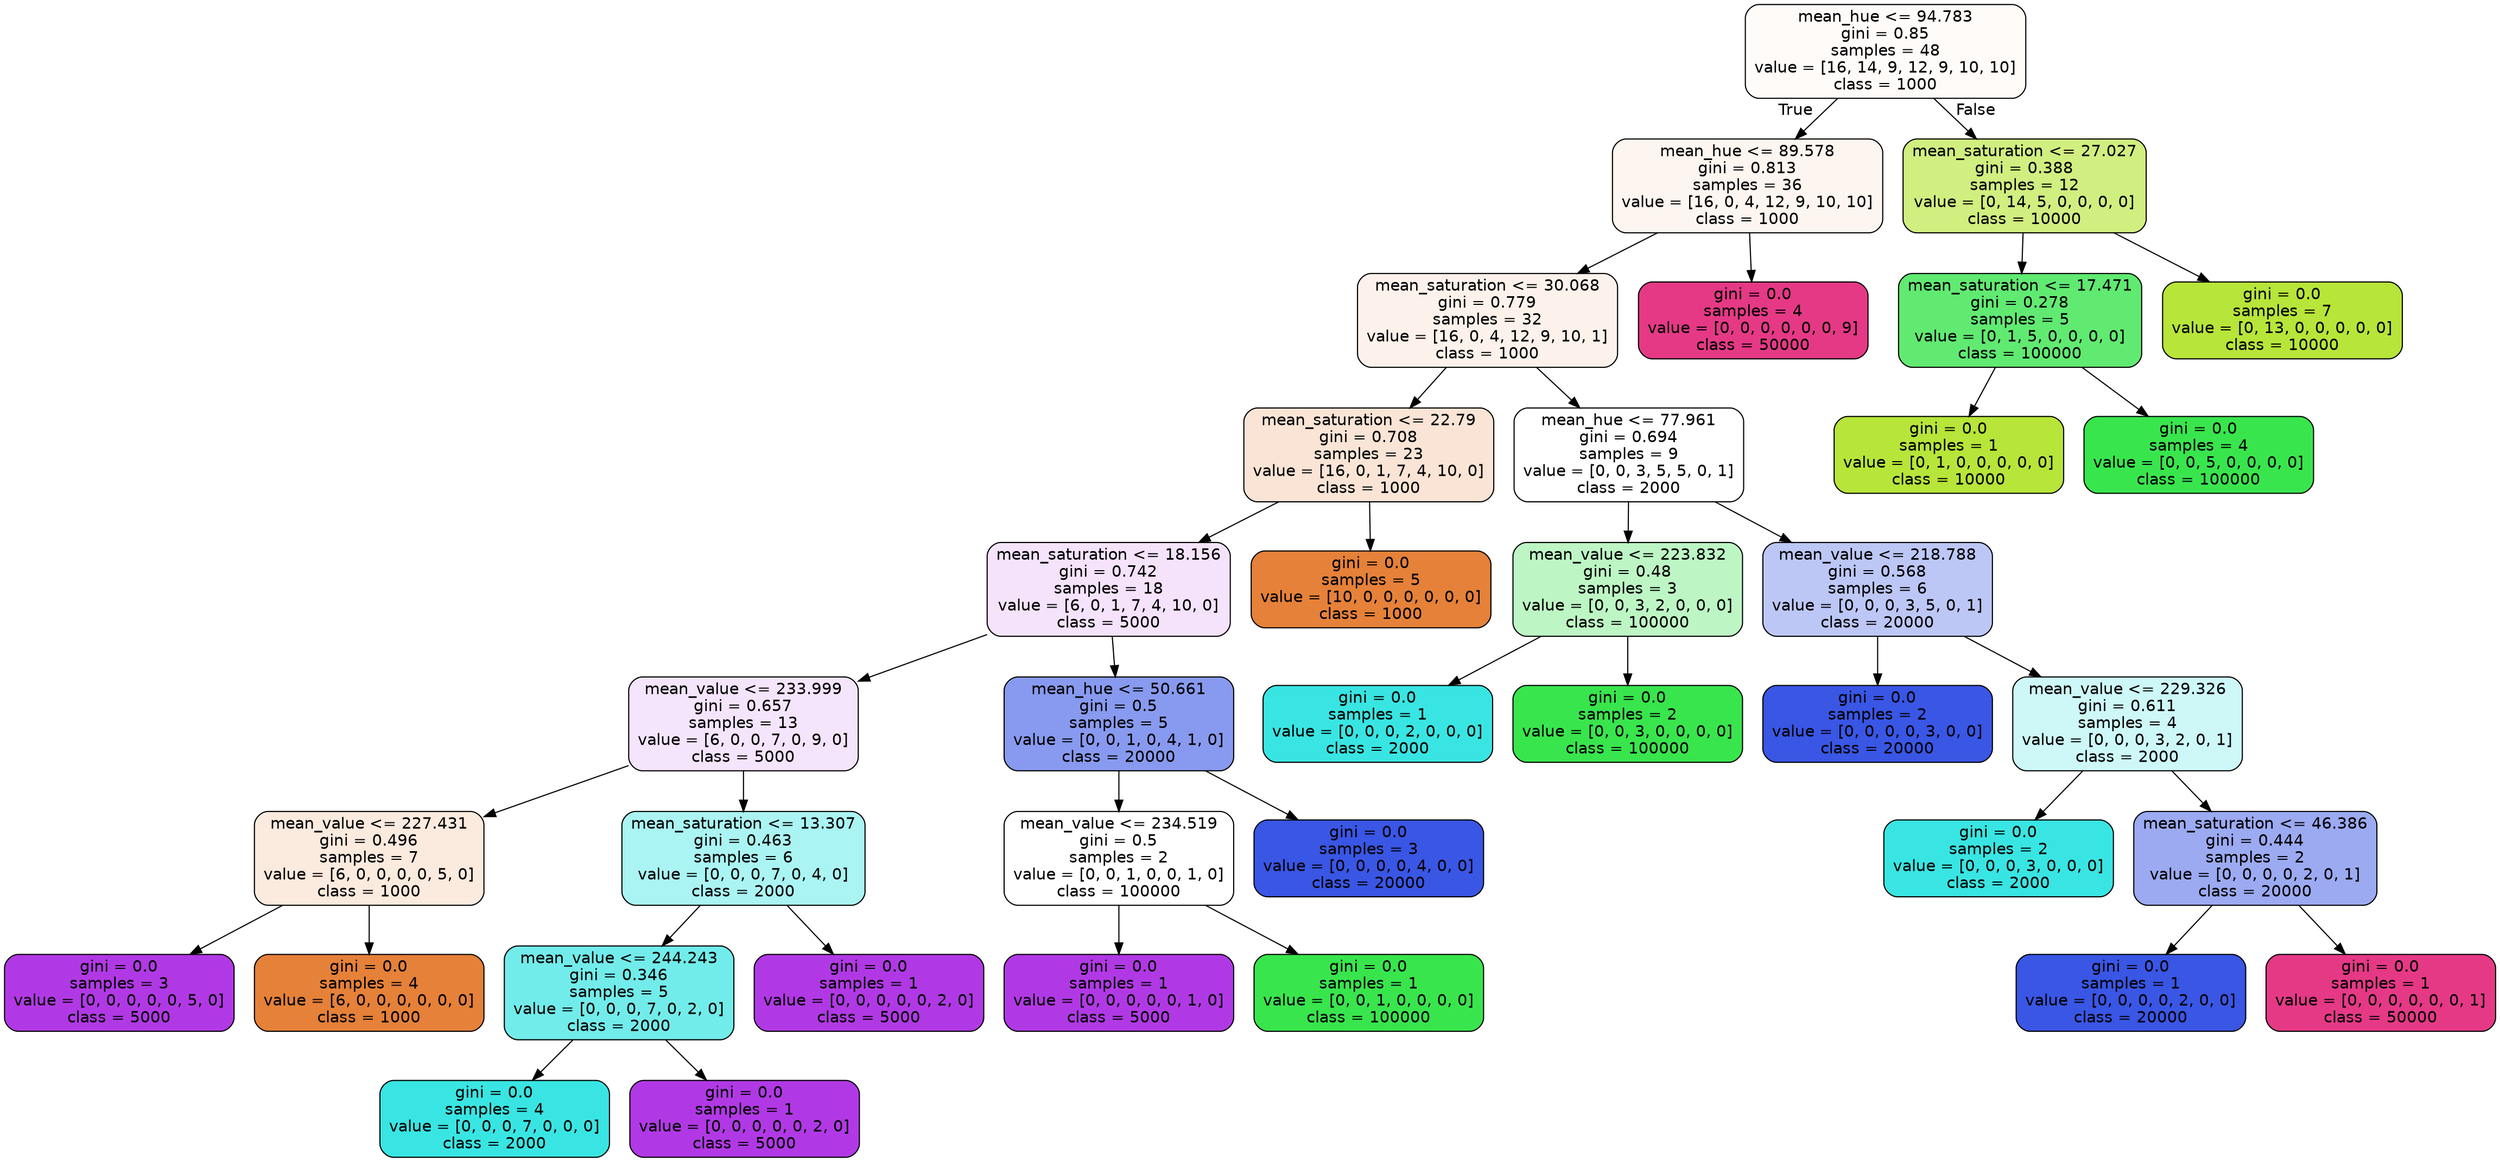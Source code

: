 digraph Tree {
node [shape=box, style="filled, rounded", color="black", fontname="helvetica"] ;
edge [fontname="helvetica"] ;
0 [label="mean_hue <= 94.783\ngini = 0.85\nsamples = 48\nvalue = [16, 14, 9, 12, 9, 10, 10]\nclass = 1000", fillcolor="#fefbf9"] ;
1 [label="mean_hue <= 89.578\ngini = 0.813\nsamples = 36\nvalue = [16, 0, 4, 12, 9, 10, 10]\nclass = 1000", fillcolor="#fdf5ef"] ;
0 -> 1 [labeldistance=2.5, labelangle=45, headlabel="True"] ;
2 [label="mean_saturation <= 30.068\ngini = 0.779\nsamples = 32\nvalue = [16, 0, 4, 12, 9, 10, 1]\nclass = 1000", fillcolor="#fcf2eb"] ;
1 -> 2 ;
3 [label="mean_saturation <= 22.79\ngini = 0.708\nsamples = 23\nvalue = [16, 0, 1, 7, 4, 10, 0]\nclass = 1000", fillcolor="#f9e4d5"] ;
2 -> 3 ;
4 [label="mean_saturation <= 18.156\ngini = 0.742\nsamples = 18\nvalue = [6, 0, 1, 7, 4, 10, 0]\nclass = 5000", fillcolor="#f4e3fb"] ;
3 -> 4 ;
5 [label="mean_value <= 233.999\ngini = 0.657\nsamples = 13\nvalue = [6, 0, 0, 7, 0, 9, 0]\nclass = 5000", fillcolor="#f5e5fc"] ;
4 -> 5 ;
6 [label="mean_value <= 227.431\ngini = 0.496\nsamples = 7\nvalue = [6, 0, 0, 0, 0, 5, 0]\nclass = 1000", fillcolor="#fbeade"] ;
5 -> 6 ;
7 [label="gini = 0.0\nsamples = 3\nvalue = [0, 0, 0, 0, 0, 5, 0]\nclass = 5000", fillcolor="#b139e5"] ;
6 -> 7 ;
8 [label="gini = 0.0\nsamples = 4\nvalue = [6, 0, 0, 0, 0, 0, 0]\nclass = 1000", fillcolor="#e58139"] ;
6 -> 8 ;
9 [label="mean_saturation <= 13.307\ngini = 0.463\nsamples = 6\nvalue = [0, 0, 0, 7, 0, 4, 0]\nclass = 2000", fillcolor="#aaf4f3"] ;
5 -> 9 ;
10 [label="mean_value <= 244.243\ngini = 0.346\nsamples = 5\nvalue = [0, 0, 0, 7, 0, 2, 0]\nclass = 2000", fillcolor="#72ecea"] ;
9 -> 10 ;
11 [label="gini = 0.0\nsamples = 4\nvalue = [0, 0, 0, 7, 0, 0, 0]\nclass = 2000", fillcolor="#39e5e2"] ;
10 -> 11 ;
12 [label="gini = 0.0\nsamples = 1\nvalue = [0, 0, 0, 0, 0, 2, 0]\nclass = 5000", fillcolor="#b139e5"] ;
10 -> 12 ;
13 [label="gini = 0.0\nsamples = 1\nvalue = [0, 0, 0, 0, 0, 2, 0]\nclass = 5000", fillcolor="#b139e5"] ;
9 -> 13 ;
14 [label="mean_hue <= 50.661\ngini = 0.5\nsamples = 5\nvalue = [0, 0, 1, 0, 4, 1, 0]\nclass = 20000", fillcolor="#889aef"] ;
4 -> 14 ;
15 [label="mean_value <= 234.519\ngini = 0.5\nsamples = 2\nvalue = [0, 0, 1, 0, 0, 1, 0]\nclass = 100000", fillcolor="#ffffff"] ;
14 -> 15 ;
16 [label="gini = 0.0\nsamples = 1\nvalue = [0, 0, 0, 0, 0, 1, 0]\nclass = 5000", fillcolor="#b139e5"] ;
15 -> 16 ;
17 [label="gini = 0.0\nsamples = 1\nvalue = [0, 0, 1, 0, 0, 0, 0]\nclass = 100000", fillcolor="#39e54d"] ;
15 -> 17 ;
18 [label="gini = 0.0\nsamples = 3\nvalue = [0, 0, 0, 0, 4, 0, 0]\nclass = 20000", fillcolor="#3956e5"] ;
14 -> 18 ;
19 [label="gini = 0.0\nsamples = 5\nvalue = [10, 0, 0, 0, 0, 0, 0]\nclass = 1000", fillcolor="#e58139"] ;
3 -> 19 ;
20 [label="mean_hue <= 77.961\ngini = 0.694\nsamples = 9\nvalue = [0, 0, 3, 5, 5, 0, 1]\nclass = 2000", fillcolor="#ffffff"] ;
2 -> 20 ;
21 [label="mean_value <= 223.832\ngini = 0.48\nsamples = 3\nvalue = [0, 0, 3, 2, 0, 0, 0]\nclass = 100000", fillcolor="#bdf6c4"] ;
20 -> 21 ;
22 [label="gini = 0.0\nsamples = 1\nvalue = [0, 0, 0, 2, 0, 0, 0]\nclass = 2000", fillcolor="#39e5e2"] ;
21 -> 22 ;
23 [label="gini = 0.0\nsamples = 2\nvalue = [0, 0, 3, 0, 0, 0, 0]\nclass = 100000", fillcolor="#39e54d"] ;
21 -> 23 ;
24 [label="mean_value <= 218.788\ngini = 0.568\nsamples = 6\nvalue = [0, 0, 0, 3, 5, 0, 1]\nclass = 20000", fillcolor="#bdc7f6"] ;
20 -> 24 ;
25 [label="gini = 0.0\nsamples = 2\nvalue = [0, 0, 0, 0, 3, 0, 0]\nclass = 20000", fillcolor="#3956e5"] ;
24 -> 25 ;
26 [label="mean_value <= 229.326\ngini = 0.611\nsamples = 4\nvalue = [0, 0, 0, 3, 2, 0, 1]\nclass = 2000", fillcolor="#cef8f8"] ;
24 -> 26 ;
27 [label="gini = 0.0\nsamples = 2\nvalue = [0, 0, 0, 3, 0, 0, 0]\nclass = 2000", fillcolor="#39e5e2"] ;
26 -> 27 ;
28 [label="mean_saturation <= 46.386\ngini = 0.444\nsamples = 2\nvalue = [0, 0, 0, 0, 2, 0, 1]\nclass = 20000", fillcolor="#9caaf2"] ;
26 -> 28 ;
29 [label="gini = 0.0\nsamples = 1\nvalue = [0, 0, 0, 0, 2, 0, 0]\nclass = 20000", fillcolor="#3956e5"] ;
28 -> 29 ;
30 [label="gini = 0.0\nsamples = 1\nvalue = [0, 0, 0, 0, 0, 0, 1]\nclass = 50000", fillcolor="#e53986"] ;
28 -> 30 ;
31 [label="gini = 0.0\nsamples = 4\nvalue = [0, 0, 0, 0, 0, 0, 9]\nclass = 50000", fillcolor="#e53986"] ;
1 -> 31 ;
32 [label="mean_saturation <= 27.027\ngini = 0.388\nsamples = 12\nvalue = [0, 14, 5, 0, 0, 0, 0]\nclass = 10000", fillcolor="#d1ee80"] ;
0 -> 32 [labeldistance=2.5, labelangle=-45, headlabel="False"] ;
33 [label="mean_saturation <= 17.471\ngini = 0.278\nsamples = 5\nvalue = [0, 1, 5, 0, 0, 0, 0]\nclass = 100000", fillcolor="#61ea71"] ;
32 -> 33 ;
34 [label="gini = 0.0\nsamples = 1\nvalue = [0, 1, 0, 0, 0, 0, 0]\nclass = 10000", fillcolor="#b7e539"] ;
33 -> 34 ;
35 [label="gini = 0.0\nsamples = 4\nvalue = [0, 0, 5, 0, 0, 0, 0]\nclass = 100000", fillcolor="#39e54d"] ;
33 -> 35 ;
36 [label="gini = 0.0\nsamples = 7\nvalue = [0, 13, 0, 0, 0, 0, 0]\nclass = 10000", fillcolor="#b7e539"] ;
32 -> 36 ;
}